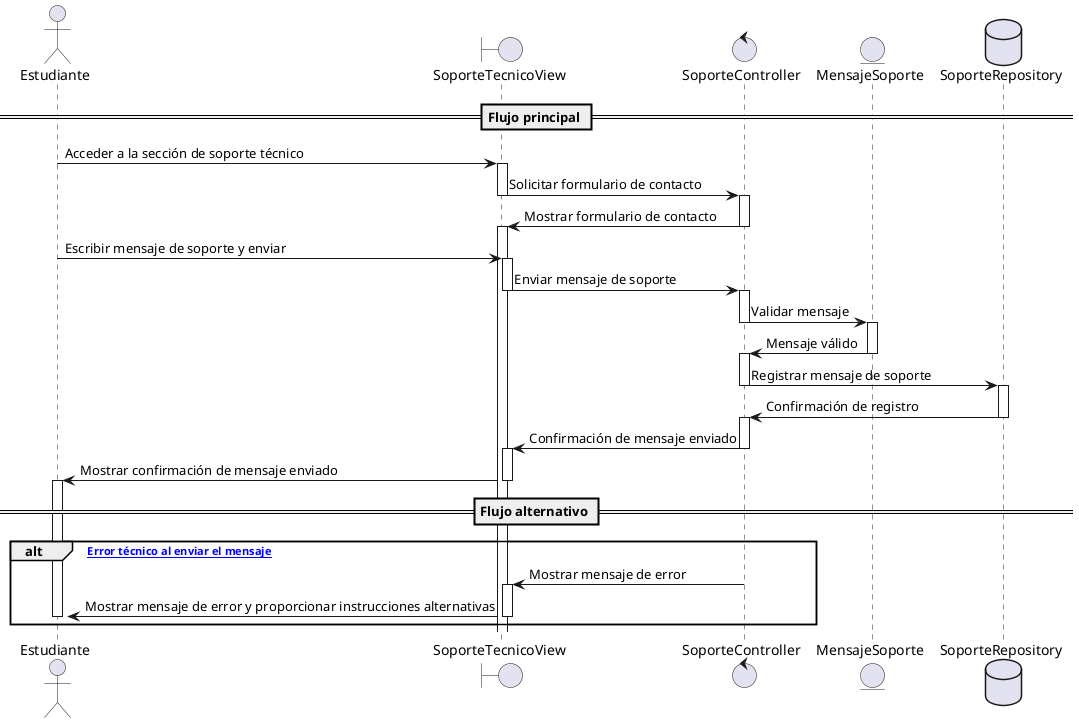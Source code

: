 @startuml
actor Estudiante
boundary "SoporteTecnicoView" as View
control "SoporteController" as Controller
entity "MensajeSoporte" as Mensaje
database "SoporteRepository" as Repository

== Flujo principal ==
Estudiante -> View --++: Acceder a la sección de soporte técnico
View -> Controller --++: Solicitar formulario de contacto
Controller -> View --++: Mostrar formulario de contacto
Estudiante -> View --++: Escribir mensaje de soporte y enviar
View -> Controller --++: Enviar mensaje de soporte
Controller -> Mensaje --++: Validar mensaje
Mensaje -> Controller --++: Mensaje válido
Controller -> Repository --++: Registrar mensaje de soporte
Repository -> Controller --++: Confirmación de registro
Controller -> View --++: Confirmación de mensaje enviado
View -> Estudiante --++: Mostrar confirmación de mensaje enviado

== Flujo alternativo ==

alt [Error Error técnico al enviar el mensaje]
    Controller -> View --++: Mostrar mensaje de error
    View -> Estudiante --++: Mostrar mensaje de error y proporcionar instrucciones alternativas
end
@enduml
